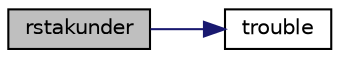 digraph "rstakunder"
{
  edge [fontname="Helvetica",fontsize="10",labelfontname="Helvetica",labelfontsize="10"];
  node [fontname="Helvetica",fontsize="10",shape=record];
  rankdir="LR";
  Node22 [label="rstakunder",height=0.2,width=0.4,color="black", fillcolor="grey75", style="filled", fontcolor="black"];
  Node22 -> Node23 [color="midnightblue",fontsize="10",style="solid",fontname="Helvetica"];
  Node23 [label="trouble",height=0.2,width=0.4,color="black", fillcolor="white", style="filled",URL="$atlast_8c.html#a31238f4ca5fcda62013c70510f5fe7e1"];
}

